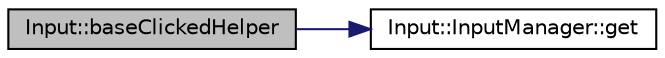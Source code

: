 digraph G
{
  edge [fontname="Helvetica",fontsize="10",labelfontname="Helvetica",labelfontsize="10"];
  node [fontname="Helvetica",fontsize="10",shape=record];
  rankdir="LR";
  Node1 [label="Input::baseClickedHelper",height=0.2,width=0.4,color="black", fillcolor="grey75", style="filled" fontcolor="black"];
  Node1 -> Node2 [color="midnightblue",fontsize="10",style="solid",fontname="Helvetica"];
  Node2 [label="Input::InputManager::get",height=0.2,width=0.4,color="black", fillcolor="white", style="filled",URL="$class_input_1_1_input_manager.html#af521aa762afb02abeb2410817d5a1ce7"];
}
